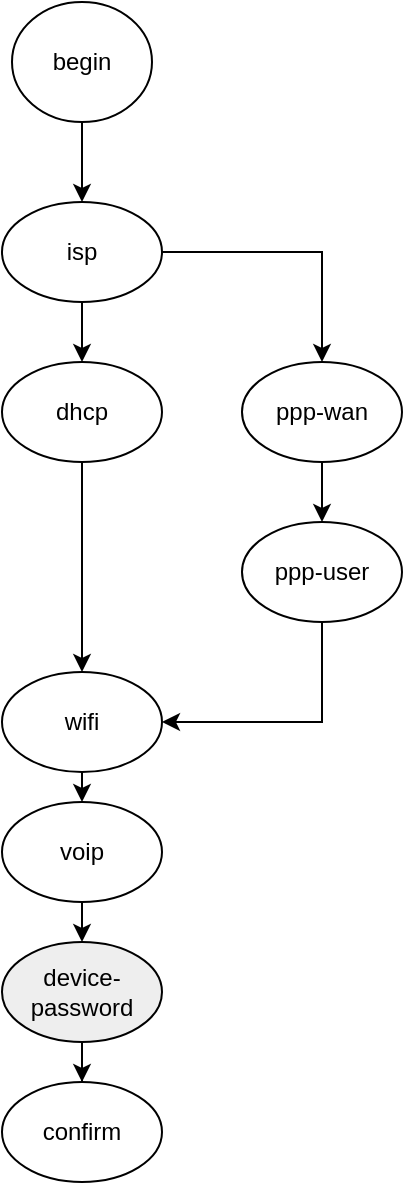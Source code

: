 <mxfile version="22.1.9" type="github">
  <diagram name="wizard" id="lRKATTKArUaNmHrks6sQ">
    <mxGraphModel dx="597" dy="356" grid="1" gridSize="10" guides="1" tooltips="1" connect="1" arrows="1" fold="1" page="1" pageScale="1" pageWidth="827" pageHeight="1169" math="0" shadow="0">
      <root>
        <mxCell id="0" />
        <mxCell id="1" parent="0" />
        <mxCell id="QcEsfHg-ibmruhDm11p8-9" value="" style="edgeStyle=orthogonalEdgeStyle;rounded=0;orthogonalLoop=1;jettySize=auto;html=1;" edge="1" parent="1" source="QcEsfHg-ibmruhDm11p8-2" target="QcEsfHg-ibmruhDm11p8-4">
          <mxGeometry relative="1" as="geometry" />
        </mxCell>
        <mxCell id="QcEsfHg-ibmruhDm11p8-2" value="begin" style="ellipse;whiteSpace=wrap;html=1;" vertex="1" parent="1">
          <mxGeometry x="225" y="200" width="70" height="60" as="geometry" />
        </mxCell>
        <mxCell id="QcEsfHg-ibmruhDm11p8-10" value="" style="edgeStyle=orthogonalEdgeStyle;rounded=0;orthogonalLoop=1;jettySize=auto;html=1;" edge="1" parent="1" source="QcEsfHg-ibmruhDm11p8-4" target="QcEsfHg-ibmruhDm11p8-5">
          <mxGeometry relative="1" as="geometry" />
        </mxCell>
        <mxCell id="QcEsfHg-ibmruhDm11p8-11" style="edgeStyle=orthogonalEdgeStyle;rounded=0;orthogonalLoop=1;jettySize=auto;html=1;" edge="1" parent="1" source="QcEsfHg-ibmruhDm11p8-4" target="QcEsfHg-ibmruhDm11p8-6">
          <mxGeometry relative="1" as="geometry" />
        </mxCell>
        <mxCell id="QcEsfHg-ibmruhDm11p8-4" value="isp" style="ellipse;whiteSpace=wrap;html=1;" vertex="1" parent="1">
          <mxGeometry x="220" y="300" width="80" height="50" as="geometry" />
        </mxCell>
        <mxCell id="QcEsfHg-ibmruhDm11p8-12" value="" style="edgeStyle=orthogonalEdgeStyle;rounded=0;orthogonalLoop=1;jettySize=auto;html=1;" edge="1" parent="1" source="QcEsfHg-ibmruhDm11p8-5" target="QcEsfHg-ibmruhDm11p8-8">
          <mxGeometry relative="1" as="geometry" />
        </mxCell>
        <mxCell id="QcEsfHg-ibmruhDm11p8-5" value="dhcp" style="ellipse;whiteSpace=wrap;html=1;" vertex="1" parent="1">
          <mxGeometry x="220" y="380" width="80" height="50" as="geometry" />
        </mxCell>
        <mxCell id="QcEsfHg-ibmruhDm11p8-13" value="" style="edgeStyle=orthogonalEdgeStyle;rounded=0;orthogonalLoop=1;jettySize=auto;html=1;" edge="1" parent="1" source="QcEsfHg-ibmruhDm11p8-6" target="QcEsfHg-ibmruhDm11p8-7">
          <mxGeometry relative="1" as="geometry" />
        </mxCell>
        <mxCell id="QcEsfHg-ibmruhDm11p8-6" value="ppp-wan" style="ellipse;whiteSpace=wrap;html=1;" vertex="1" parent="1">
          <mxGeometry x="340" y="380" width="80" height="50" as="geometry" />
        </mxCell>
        <mxCell id="QcEsfHg-ibmruhDm11p8-14" style="edgeStyle=orthogonalEdgeStyle;rounded=0;orthogonalLoop=1;jettySize=auto;html=1;entryX=1;entryY=0.5;entryDx=0;entryDy=0;exitX=0.5;exitY=1;exitDx=0;exitDy=0;" edge="1" parent="1" source="QcEsfHg-ibmruhDm11p8-7" target="QcEsfHg-ibmruhDm11p8-8">
          <mxGeometry relative="1" as="geometry" />
        </mxCell>
        <mxCell id="QcEsfHg-ibmruhDm11p8-7" value="ppp-user" style="ellipse;whiteSpace=wrap;html=1;" vertex="1" parent="1">
          <mxGeometry x="340" y="460" width="80" height="50" as="geometry" />
        </mxCell>
        <mxCell id="QcEsfHg-ibmruhDm11p8-19" style="edgeStyle=orthogonalEdgeStyle;rounded=0;orthogonalLoop=1;jettySize=auto;html=1;exitX=0.5;exitY=1;exitDx=0;exitDy=0;entryX=0.5;entryY=0;entryDx=0;entryDy=0;" edge="1" parent="1" source="QcEsfHg-ibmruhDm11p8-8" target="QcEsfHg-ibmruhDm11p8-15">
          <mxGeometry relative="1" as="geometry" />
        </mxCell>
        <mxCell id="QcEsfHg-ibmruhDm11p8-8" value="wifi" style="ellipse;whiteSpace=wrap;html=1;" vertex="1" parent="1">
          <mxGeometry x="220" y="535" width="80" height="50" as="geometry" />
        </mxCell>
        <mxCell id="QcEsfHg-ibmruhDm11p8-20" style="edgeStyle=orthogonalEdgeStyle;rounded=0;orthogonalLoop=1;jettySize=auto;html=1;exitX=0.5;exitY=1;exitDx=0;exitDy=0;entryX=0.5;entryY=0;entryDx=0;entryDy=0;" edge="1" parent="1" source="QcEsfHg-ibmruhDm11p8-15" target="QcEsfHg-ibmruhDm11p8-16">
          <mxGeometry relative="1" as="geometry" />
        </mxCell>
        <mxCell id="QcEsfHg-ibmruhDm11p8-15" value="voip" style="ellipse;whiteSpace=wrap;html=1;" vertex="1" parent="1">
          <mxGeometry x="220" y="600" width="80" height="50" as="geometry" />
        </mxCell>
        <mxCell id="QcEsfHg-ibmruhDm11p8-21" value="" style="edgeStyle=orthogonalEdgeStyle;rounded=0;orthogonalLoop=1;jettySize=auto;html=1;" edge="1" parent="1" source="QcEsfHg-ibmruhDm11p8-16" target="QcEsfHg-ibmruhDm11p8-17">
          <mxGeometry relative="1" as="geometry" />
        </mxCell>
        <mxCell id="QcEsfHg-ibmruhDm11p8-16" value="device-password" style="ellipse;whiteSpace=wrap;html=1;fillColor=#eeeeee;strokeColor=#000000;fontColor=#000000;" vertex="1" parent="1">
          <mxGeometry x="220" y="670" width="80" height="50" as="geometry" />
        </mxCell>
        <mxCell id="QcEsfHg-ibmruhDm11p8-17" value="confirm" style="ellipse;whiteSpace=wrap;html=1;" vertex="1" parent="1">
          <mxGeometry x="220" y="740" width="80" height="50" as="geometry" />
        </mxCell>
      </root>
    </mxGraphModel>
  </diagram>
</mxfile>
